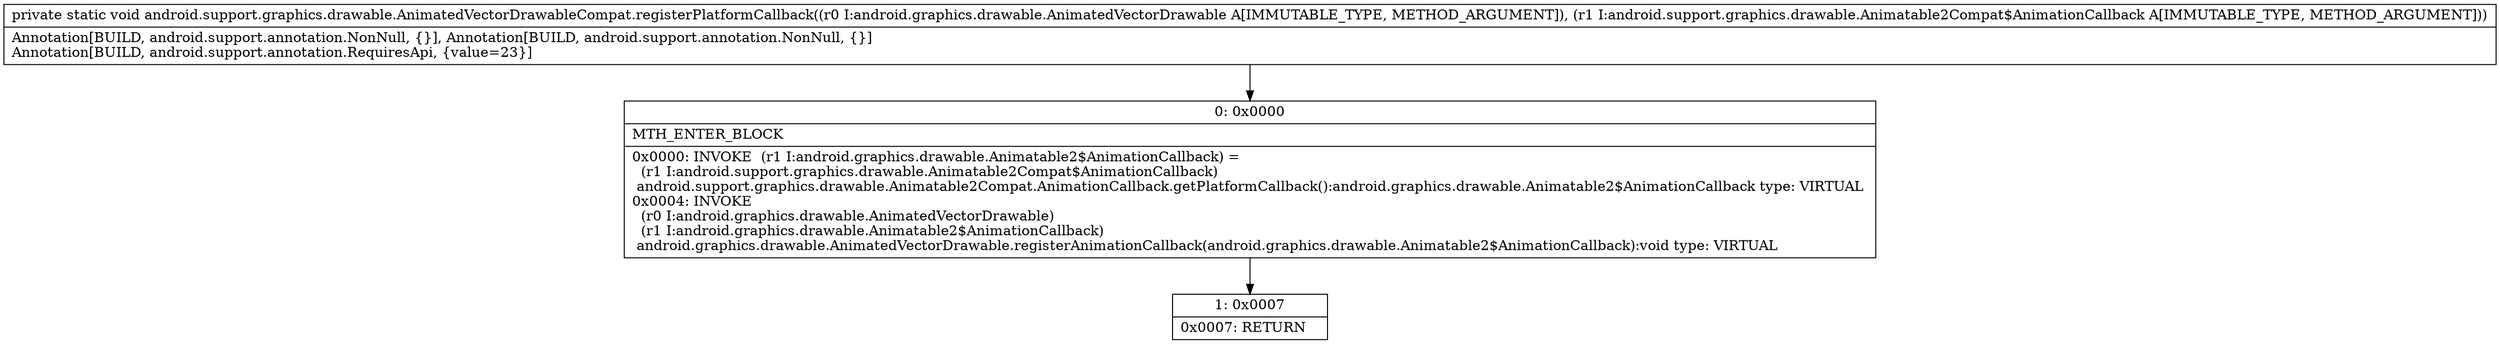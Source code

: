 digraph "CFG forandroid.support.graphics.drawable.AnimatedVectorDrawableCompat.registerPlatformCallback(Landroid\/graphics\/drawable\/AnimatedVectorDrawable;Landroid\/support\/graphics\/drawable\/Animatable2Compat$AnimationCallback;)V" {
Node_0 [shape=record,label="{0\:\ 0x0000|MTH_ENTER_BLOCK\l|0x0000: INVOKE  (r1 I:android.graphics.drawable.Animatable2$AnimationCallback) = \l  (r1 I:android.support.graphics.drawable.Animatable2Compat$AnimationCallback)\l android.support.graphics.drawable.Animatable2Compat.AnimationCallback.getPlatformCallback():android.graphics.drawable.Animatable2$AnimationCallback type: VIRTUAL \l0x0004: INVOKE  \l  (r0 I:android.graphics.drawable.AnimatedVectorDrawable)\l  (r1 I:android.graphics.drawable.Animatable2$AnimationCallback)\l android.graphics.drawable.AnimatedVectorDrawable.registerAnimationCallback(android.graphics.drawable.Animatable2$AnimationCallback):void type: VIRTUAL \l}"];
Node_1 [shape=record,label="{1\:\ 0x0007|0x0007: RETURN   \l}"];
MethodNode[shape=record,label="{private static void android.support.graphics.drawable.AnimatedVectorDrawableCompat.registerPlatformCallback((r0 I:android.graphics.drawable.AnimatedVectorDrawable A[IMMUTABLE_TYPE, METHOD_ARGUMENT]), (r1 I:android.support.graphics.drawable.Animatable2Compat$AnimationCallback A[IMMUTABLE_TYPE, METHOD_ARGUMENT]))  | Annotation[BUILD, android.support.annotation.NonNull, \{\}], Annotation[BUILD, android.support.annotation.NonNull, \{\}]\lAnnotation[BUILD, android.support.annotation.RequiresApi, \{value=23\}]\l}"];
MethodNode -> Node_0;
Node_0 -> Node_1;
}

